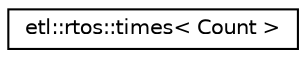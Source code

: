 digraph "Graphical Class Hierarchy"
{
  edge [fontname="Helvetica",fontsize="10",labelfontname="Helvetica",labelfontsize="10"];
  node [fontname="Helvetica",fontsize="10",shape=record];
  rankdir="LR";
  Node0 [label="etl::rtos::times\< Count \>",height=0.2,width=0.4,color="black", fillcolor="white", style="filled",URL="$structetl_1_1rtos_1_1times.html",tooltip="Runs the task loop Count times. "];
}
